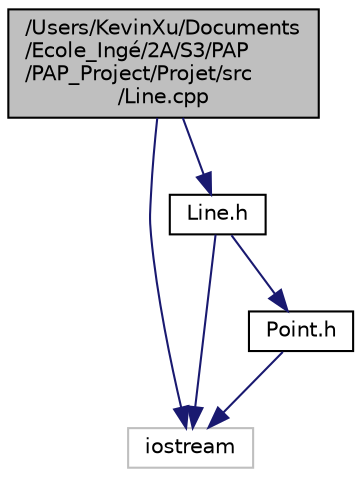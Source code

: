 digraph "/Users/KevinXu/Documents/Ecole_Ingé/2A/S3/PAP/PAP_Project/Projet/src/Line.cpp"
{
  edge [fontname="Helvetica",fontsize="10",labelfontname="Helvetica",labelfontsize="10"];
  node [fontname="Helvetica",fontsize="10",shape=record];
  Node0 [label="/Users/KevinXu/Documents\l/Ecole_Ingé/2A/S3/PAP\l/PAP_Project/Projet/src\l/Line.cpp",height=0.2,width=0.4,color="black", fillcolor="grey75", style="filled", fontcolor="black"];
  Node0 -> Node1 [color="midnightblue",fontsize="10",style="solid",fontname="Helvetica"];
  Node1 [label="iostream",height=0.2,width=0.4,color="grey75", fillcolor="white", style="filled"];
  Node0 -> Node2 [color="midnightblue",fontsize="10",style="solid",fontname="Helvetica"];
  Node2 [label="Line.h",height=0.2,width=0.4,color="black", fillcolor="white", style="filled",URL="$_line_8h.html",tooltip="Class Line. "];
  Node2 -> Node1 [color="midnightblue",fontsize="10",style="solid",fontname="Helvetica"];
  Node2 -> Node3 [color="midnightblue",fontsize="10",style="solid",fontname="Helvetica"];
  Node3 [label="Point.h",height=0.2,width=0.4,color="black", fillcolor="white", style="filled",URL="$_point_8h.html",tooltip="Class Point. "];
  Node3 -> Node1 [color="midnightblue",fontsize="10",style="solid",fontname="Helvetica"];
}
